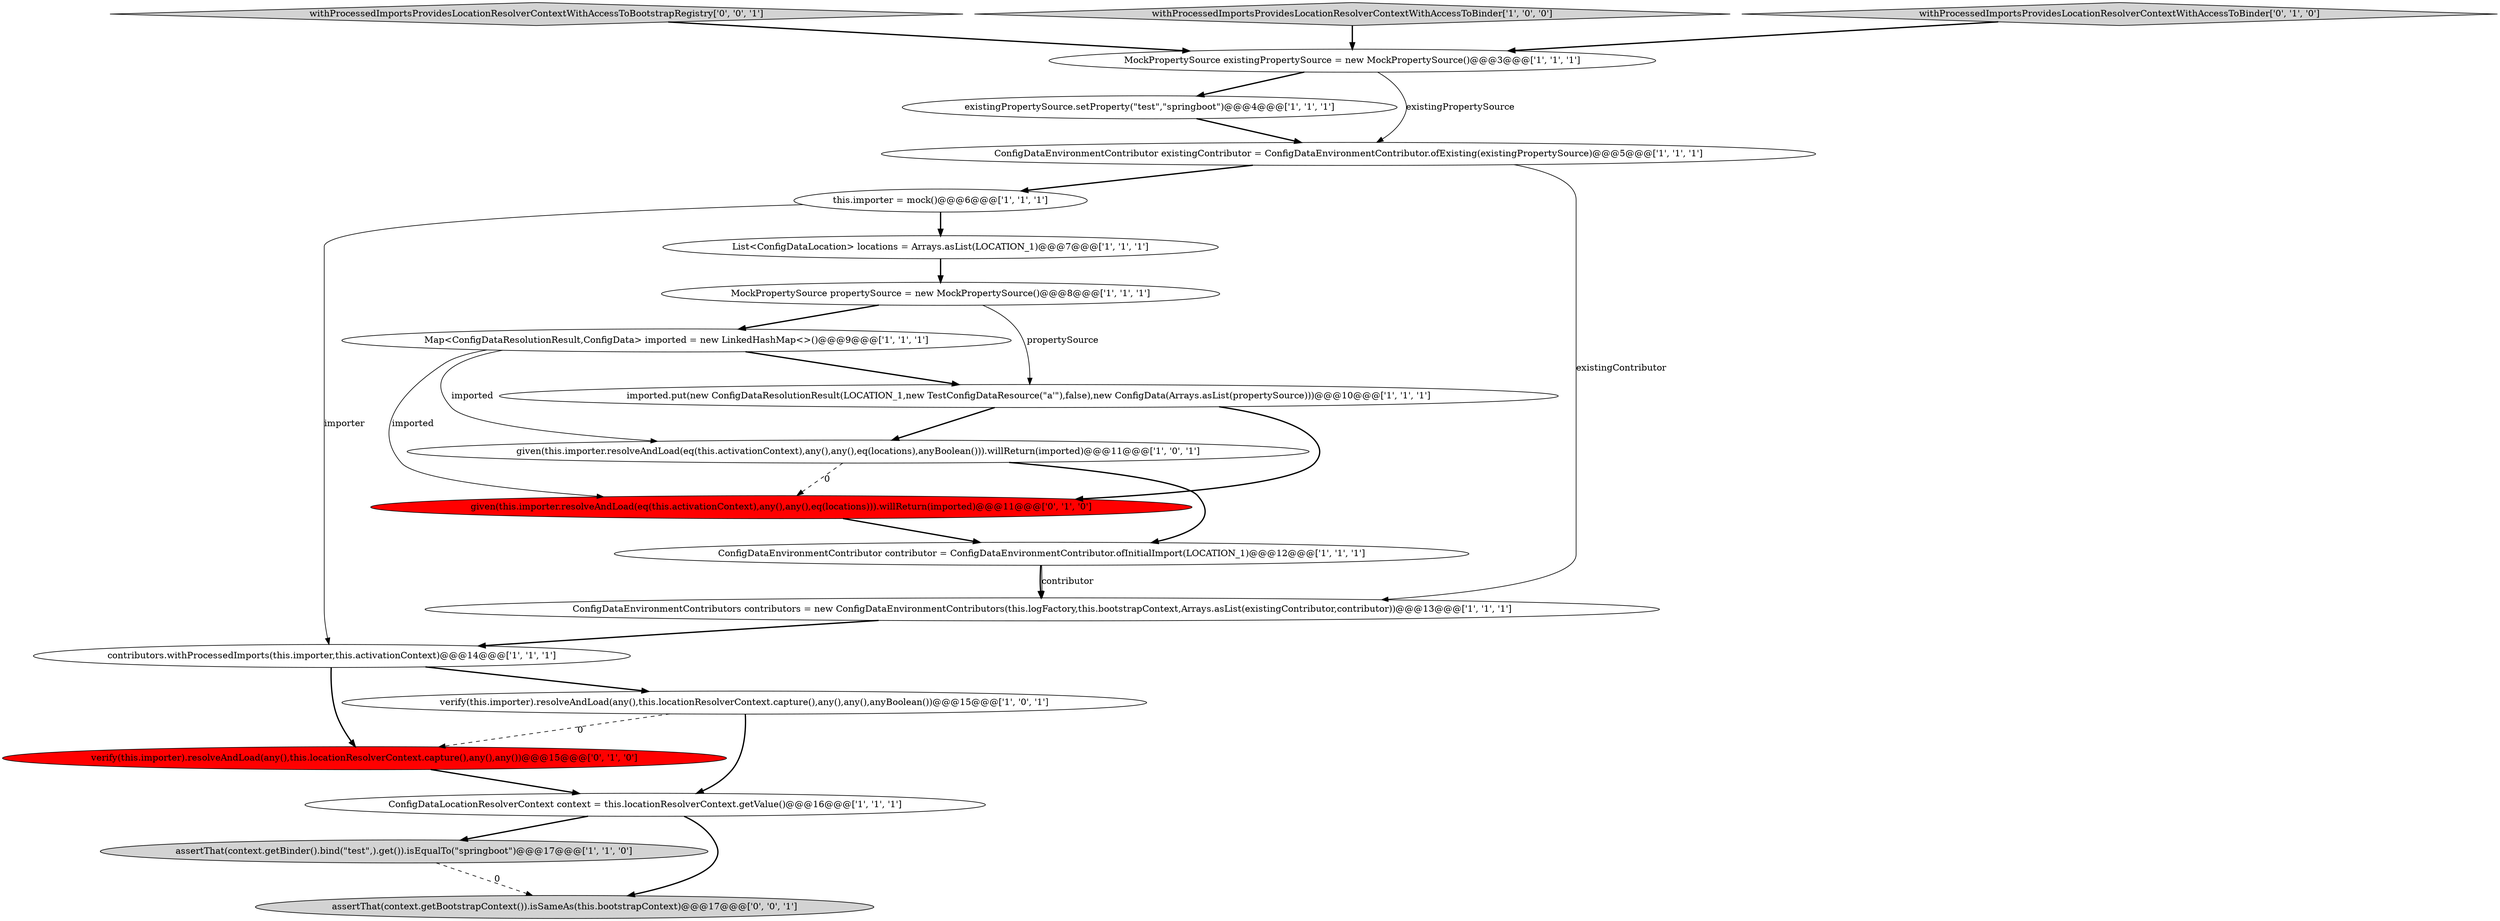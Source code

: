 digraph {
6 [style = filled, label = "List<ConfigDataLocation> locations = Arrays.asList(LOCATION_1)@@@7@@@['1', '1', '1']", fillcolor = white, shape = ellipse image = "AAA0AAABBB1BBB"];
1 [style = filled, label = "MockPropertySource propertySource = new MockPropertySource()@@@8@@@['1', '1', '1']", fillcolor = white, shape = ellipse image = "AAA0AAABBB1BBB"];
7 [style = filled, label = "contributors.withProcessedImports(this.importer,this.activationContext)@@@14@@@['1', '1', '1']", fillcolor = white, shape = ellipse image = "AAA0AAABBB1BBB"];
16 [style = filled, label = "verify(this.importer).resolveAndLoad(any(),this.locationResolverContext.capture(),any(),any())@@@15@@@['0', '1', '0']", fillcolor = red, shape = ellipse image = "AAA1AAABBB2BBB"];
9 [style = filled, label = "imported.put(new ConfigDataResolutionResult(LOCATION_1,new TestConfigDataResource(\"a'\"),false),new ConfigData(Arrays.asList(propertySource)))@@@10@@@['1', '1', '1']", fillcolor = white, shape = ellipse image = "AAA0AAABBB1BBB"];
5 [style = filled, label = "ConfigDataLocationResolverContext context = this.locationResolverContext.getValue()@@@16@@@['1', '1', '1']", fillcolor = white, shape = ellipse image = "AAA0AAABBB1BBB"];
11 [style = filled, label = "ConfigDataEnvironmentContributors contributors = new ConfigDataEnvironmentContributors(this.logFactory,this.bootstrapContext,Arrays.asList(existingContributor,contributor))@@@13@@@['1', '1', '1']", fillcolor = white, shape = ellipse image = "AAA0AAABBB1BBB"];
15 [style = filled, label = "existingPropertySource.setProperty(\"test\",\"springboot\")@@@4@@@['1', '1', '1']", fillcolor = white, shape = ellipse image = "AAA0AAABBB1BBB"];
0 [style = filled, label = "assertThat(context.getBinder().bind(\"test\",).get()).isEqualTo(\"springboot\")@@@17@@@['1', '1', '0']", fillcolor = lightgray, shape = ellipse image = "AAA0AAABBB1BBB"];
8 [style = filled, label = "MockPropertySource existingPropertySource = new MockPropertySource()@@@3@@@['1', '1', '1']", fillcolor = white, shape = ellipse image = "AAA0AAABBB1BBB"];
20 [style = filled, label = "withProcessedImportsProvidesLocationResolverContextWithAccessToBootstrapRegistry['0', '0', '1']", fillcolor = lightgray, shape = diamond image = "AAA0AAABBB3BBB"];
3 [style = filled, label = "this.importer = mock()@@@6@@@['1', '1', '1']", fillcolor = white, shape = ellipse image = "AAA0AAABBB1BBB"];
19 [style = filled, label = "assertThat(context.getBootstrapContext()).isSameAs(this.bootstrapContext)@@@17@@@['0', '0', '1']", fillcolor = lightgray, shape = ellipse image = "AAA0AAABBB3BBB"];
10 [style = filled, label = "ConfigDataEnvironmentContributor contributor = ConfigDataEnvironmentContributor.ofInitialImport(LOCATION_1)@@@12@@@['1', '1', '1']", fillcolor = white, shape = ellipse image = "AAA0AAABBB1BBB"];
17 [style = filled, label = "given(this.importer.resolveAndLoad(eq(this.activationContext),any(),any(),eq(locations))).willReturn(imported)@@@11@@@['0', '1', '0']", fillcolor = red, shape = ellipse image = "AAA1AAABBB2BBB"];
4 [style = filled, label = "given(this.importer.resolveAndLoad(eq(this.activationContext),any(),any(),eq(locations),anyBoolean())).willReturn(imported)@@@11@@@['1', '0', '1']", fillcolor = white, shape = ellipse image = "AAA0AAABBB1BBB"];
14 [style = filled, label = "verify(this.importer).resolveAndLoad(any(),this.locationResolverContext.capture(),any(),any(),anyBoolean())@@@15@@@['1', '0', '1']", fillcolor = white, shape = ellipse image = "AAA0AAABBB1BBB"];
2 [style = filled, label = "withProcessedImportsProvidesLocationResolverContextWithAccessToBinder['1', '0', '0']", fillcolor = lightgray, shape = diamond image = "AAA0AAABBB1BBB"];
13 [style = filled, label = "Map<ConfigDataResolutionResult,ConfigData> imported = new LinkedHashMap<>()@@@9@@@['1', '1', '1']", fillcolor = white, shape = ellipse image = "AAA0AAABBB1BBB"];
12 [style = filled, label = "ConfigDataEnvironmentContributor existingContributor = ConfigDataEnvironmentContributor.ofExisting(existingPropertySource)@@@5@@@['1', '1', '1']", fillcolor = white, shape = ellipse image = "AAA0AAABBB1BBB"];
18 [style = filled, label = "withProcessedImportsProvidesLocationResolverContextWithAccessToBinder['0', '1', '0']", fillcolor = lightgray, shape = diamond image = "AAA0AAABBB2BBB"];
4->10 [style = bold, label=""];
17->10 [style = bold, label=""];
8->15 [style = bold, label=""];
4->17 [style = dashed, label="0"];
0->19 [style = dashed, label="0"];
9->4 [style = bold, label=""];
13->17 [style = solid, label="imported"];
12->11 [style = solid, label="existingContributor"];
3->6 [style = bold, label=""];
9->17 [style = bold, label=""];
1->9 [style = solid, label="propertySource"];
3->7 [style = solid, label="importer"];
1->13 [style = bold, label=""];
13->4 [style = solid, label="imported"];
7->14 [style = bold, label=""];
5->19 [style = bold, label=""];
6->1 [style = bold, label=""];
8->12 [style = solid, label="existingPropertySource"];
20->8 [style = bold, label=""];
5->0 [style = bold, label=""];
7->16 [style = bold, label=""];
16->5 [style = bold, label=""];
15->12 [style = bold, label=""];
12->3 [style = bold, label=""];
13->9 [style = bold, label=""];
18->8 [style = bold, label=""];
14->16 [style = dashed, label="0"];
10->11 [style = solid, label="contributor"];
11->7 [style = bold, label=""];
2->8 [style = bold, label=""];
14->5 [style = bold, label=""];
10->11 [style = bold, label=""];
}
